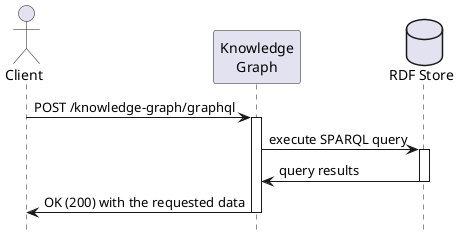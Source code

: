     @startuml
    hide footbox
    skinparam shadowing false

    actor Client
    participant "Knowledge\nGraph" as KnowledgeGraph
    database "RDF Store" as Jena

    Client->KnowledgeGraph: POST /knowledge-graph/graphql
    activate KnowledgeGraph
    KnowledgeGraph->Jena: execute SPARQL query
    activate Jena
    Jena->KnowledgeGraph: query results
    deactivate Jena
    KnowledgeGraph->Client: OK (200) with the requested data
    deactivate KnowledgeGraph

    @enduml
